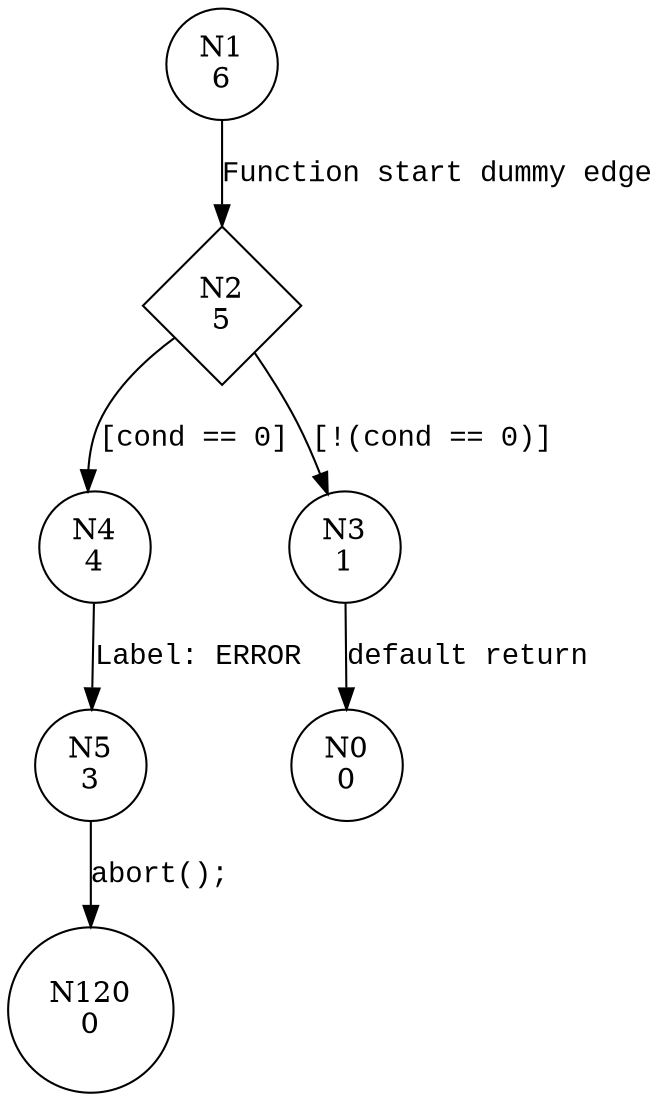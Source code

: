 digraph __VERIFIER_assert {
2 [shape="diamond" label="N2\n5"]
4 [shape="circle" label="N4\n4"]
3 [shape="circle" label="N3\n1"]
5 [shape="circle" label="N5\n3"]
1 [shape="circle" label="N1\n6"]
0 [shape="circle" label="N0\n0"]
120 [shape="circle" label="N120\n0"]
2 -> 4 [label="[cond == 0]" fontname="Courier New"]
2 -> 3 [label="[!(cond == 0)]" fontname="Courier New"]
4 -> 5 [label="Label: ERROR" fontname="Courier New"]
1 -> 2 [label="Function start dummy edge" fontname="Courier New"]
3 -> 0 [label="default return" fontname="Courier New"]
5 -> 120 [label="abort();" fontname="Courier New"]
}
